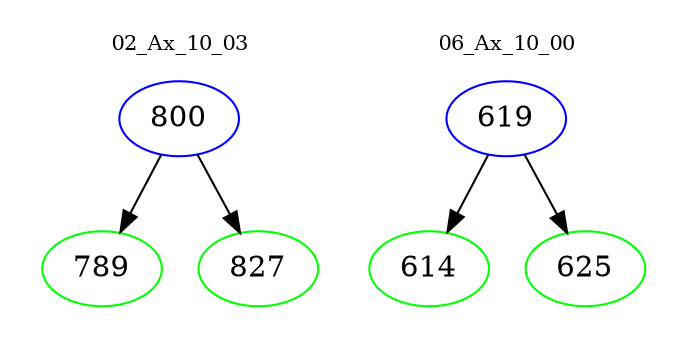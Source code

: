 digraph{
subgraph cluster_0 {
color = white
label = "02_Ax_10_03";
fontsize=10;
T0_800 [label="800", color="blue"]
T0_800 -> T0_789 [color="black"]
T0_789 [label="789", color="green"]
T0_800 -> T0_827 [color="black"]
T0_827 [label="827", color="green"]
}
subgraph cluster_1 {
color = white
label = "06_Ax_10_00";
fontsize=10;
T1_619 [label="619", color="blue"]
T1_619 -> T1_614 [color="black"]
T1_614 [label="614", color="green"]
T1_619 -> T1_625 [color="black"]
T1_625 [label="625", color="green"]
}
}
